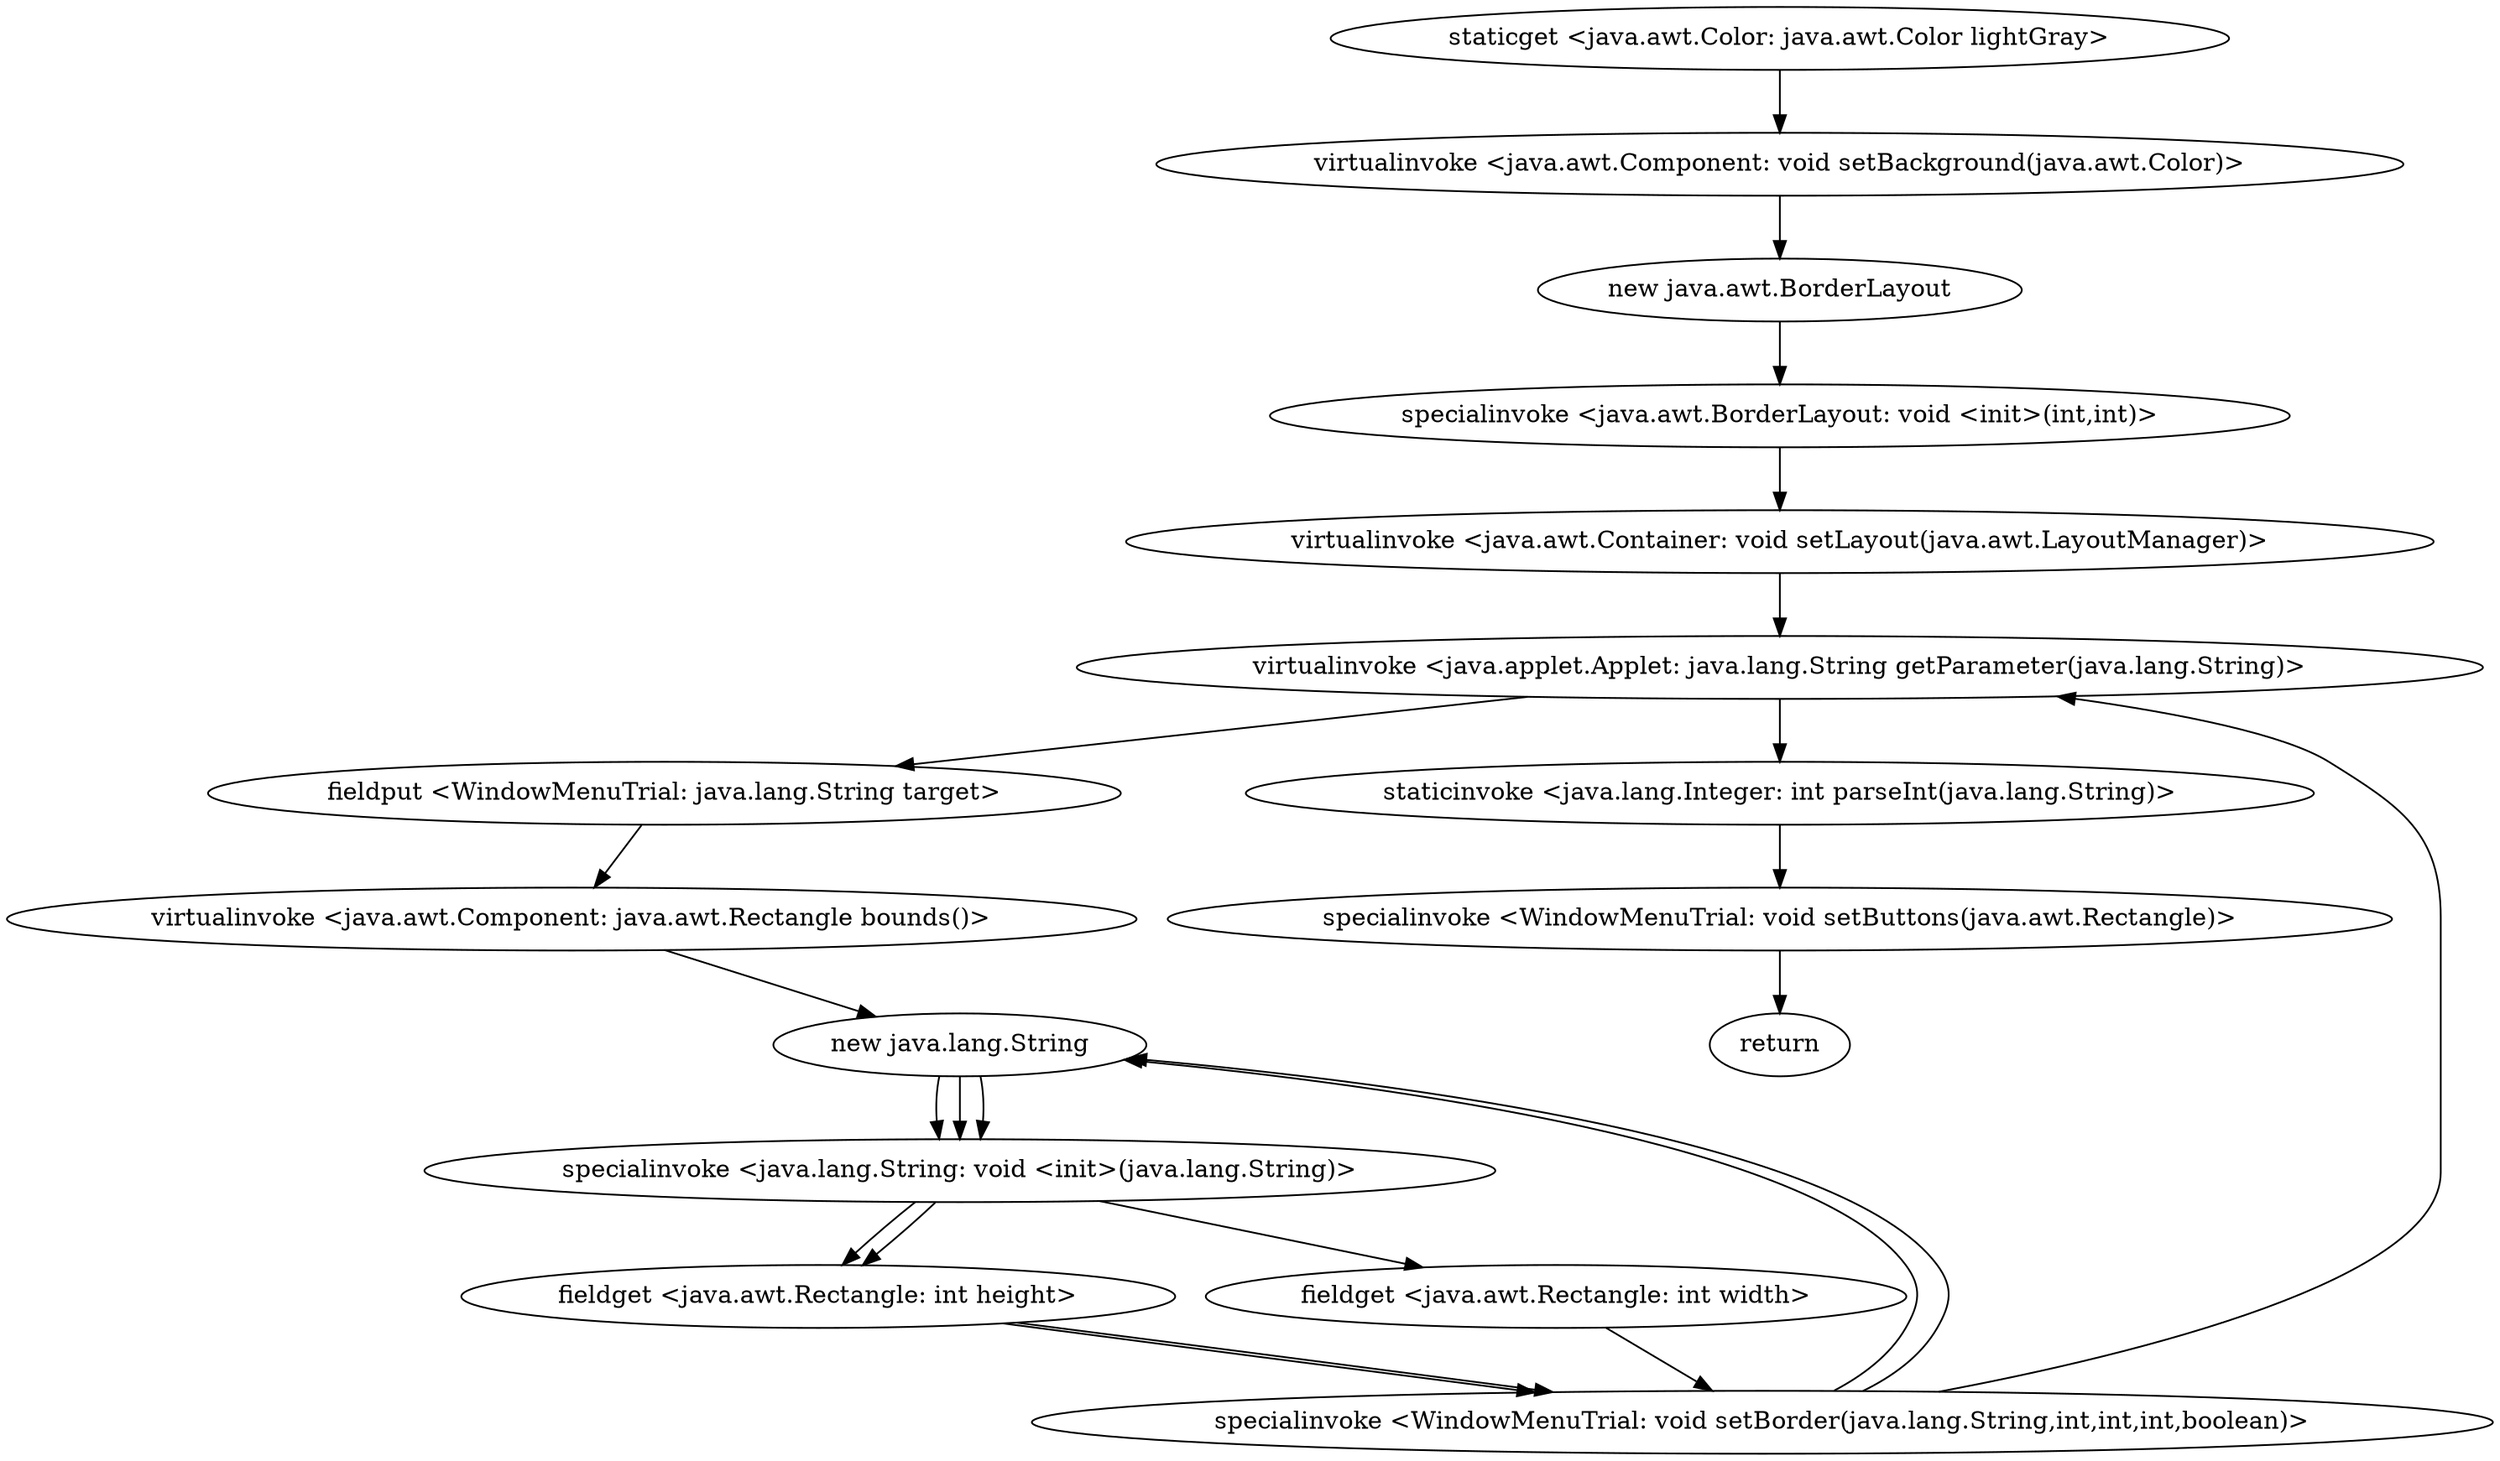 digraph "" {
"staticget <java.awt.Color: java.awt.Color lightGray>";
 "staticget <java.awt.Color: java.awt.Color lightGray>"->"virtualinvoke <java.awt.Component: void setBackground(java.awt.Color)>";
 "virtualinvoke <java.awt.Component: void setBackground(java.awt.Color)>"->"new java.awt.BorderLayout";
 "new java.awt.BorderLayout"->"specialinvoke <java.awt.BorderLayout: void <init>(int,int)>";
 "specialinvoke <java.awt.BorderLayout: void <init>(int,int)>"->"virtualinvoke <java.awt.Container: void setLayout(java.awt.LayoutManager)>";
 "virtualinvoke <java.awt.Container: void setLayout(java.awt.LayoutManager)>"->"virtualinvoke <java.applet.Applet: java.lang.String getParameter(java.lang.String)>";
 "virtualinvoke <java.applet.Applet: java.lang.String getParameter(java.lang.String)>"->"fieldput <WindowMenuTrial: java.lang.String target>";
 "fieldput <WindowMenuTrial: java.lang.String target>"->"virtualinvoke <java.awt.Component: java.awt.Rectangle bounds()>";
 "virtualinvoke <java.awt.Component: java.awt.Rectangle bounds()>"->"new java.lang.String";
 "new java.lang.String"->"specialinvoke <java.lang.String: void <init>(java.lang.String)>";
 "specialinvoke <java.lang.String: void <init>(java.lang.String)>"->"fieldget <java.awt.Rectangle: int height>";
 "fieldget <java.awt.Rectangle: int height>"->"specialinvoke <WindowMenuTrial: void setBorder(java.lang.String,int,int,int,boolean)>";
 "specialinvoke <WindowMenuTrial: void setBorder(java.lang.String,int,int,int,boolean)>"->"new java.lang.String";
 "new java.lang.String"->"specialinvoke <java.lang.String: void <init>(java.lang.String)>";
 "specialinvoke <java.lang.String: void <init>(java.lang.String)>"->"fieldget <java.awt.Rectangle: int height>";
 "fieldget <java.awt.Rectangle: int height>"->"specialinvoke <WindowMenuTrial: void setBorder(java.lang.String,int,int,int,boolean)>";
 "specialinvoke <WindowMenuTrial: void setBorder(java.lang.String,int,int,int,boolean)>"->"new java.lang.String";
 "new java.lang.String"->"specialinvoke <java.lang.String: void <init>(java.lang.String)>";
 "specialinvoke <java.lang.String: void <init>(java.lang.String)>"->"fieldget <java.awt.Rectangle: int width>";
 "fieldget <java.awt.Rectangle: int width>"->"specialinvoke <WindowMenuTrial: void setBorder(java.lang.String,int,int,int,boolean)>";
 "specialinvoke <WindowMenuTrial: void setBorder(java.lang.String,int,int,int,boolean)>"->"virtualinvoke <java.applet.Applet: java.lang.String getParameter(java.lang.String)>";
 "virtualinvoke <java.applet.Applet: java.lang.String getParameter(java.lang.String)>"->"staticinvoke <java.lang.Integer: int parseInt(java.lang.String)>";
 "staticinvoke <java.lang.Integer: int parseInt(java.lang.String)>"->"specialinvoke <WindowMenuTrial: void setButtons(java.awt.Rectangle)>";
 "specialinvoke <WindowMenuTrial: void setButtons(java.awt.Rectangle)>"->"return";
}
